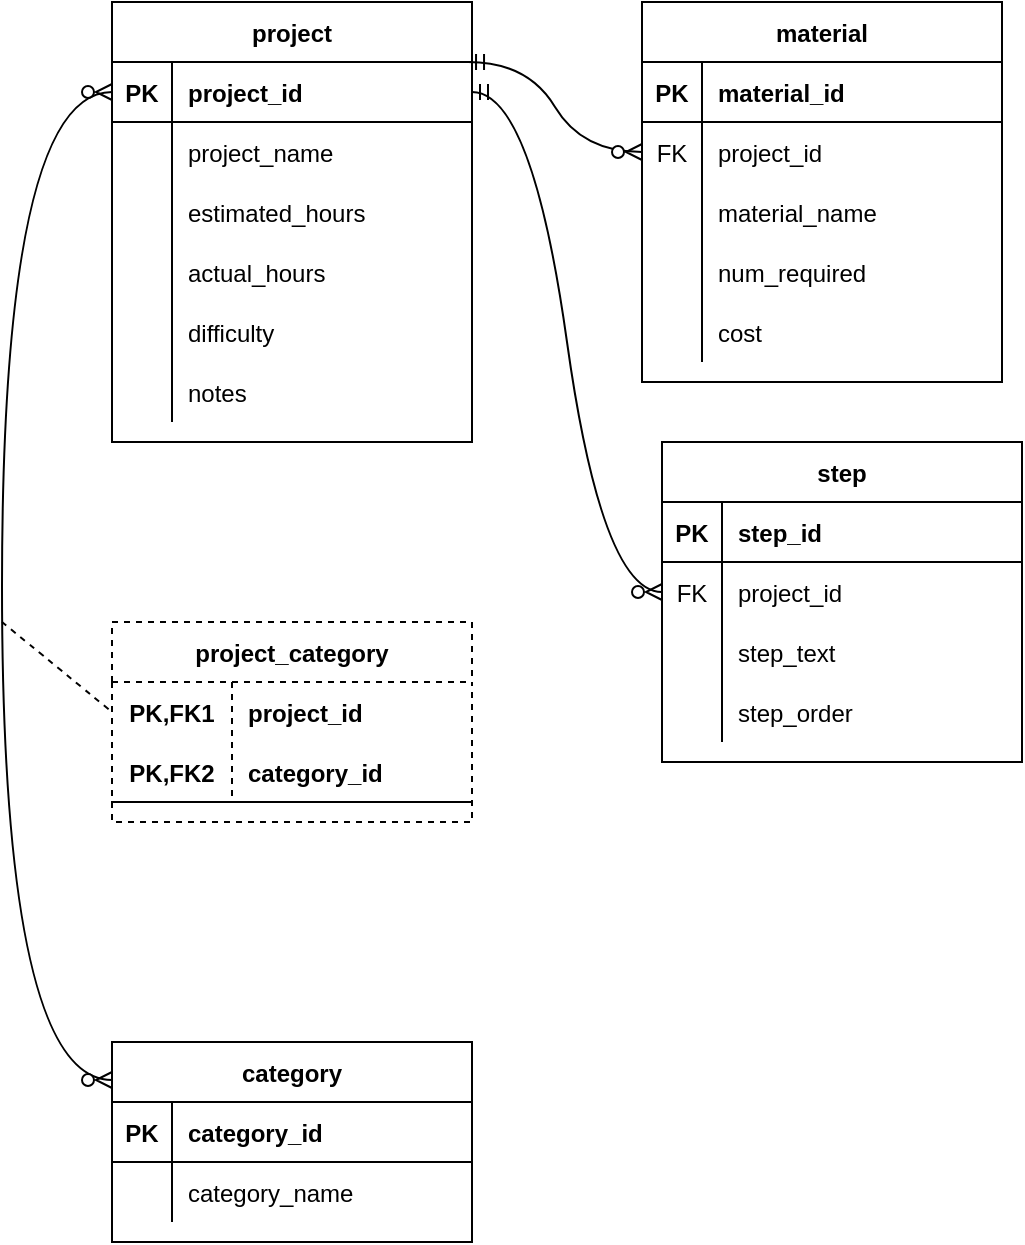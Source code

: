 <mxfile version="20.2.3" type="device"><diagram id="7inVzJmUlEYqIIANhHGP" name="Page-1"><mxGraphModel dx="1422" dy="865" grid="1" gridSize="10" guides="1" tooltips="1" connect="1" arrows="1" fold="1" page="1" pageScale="1" pageWidth="850" pageHeight="1100" math="0" shadow="0"><root><mxCell id="0"/><mxCell id="1" parent="0"/><mxCell id="TeSmfgYVhJ9g2nuKkiF_-1" value="project" style="shape=table;startSize=30;container=1;collapsible=1;childLayout=tableLayout;fixedRows=1;rowLines=0;fontStyle=1;align=center;resizeLast=1;" vertex="1" parent="1"><mxGeometry x="85" y="130" width="180" height="220" as="geometry"/></mxCell><mxCell id="TeSmfgYVhJ9g2nuKkiF_-2" value="" style="shape=tableRow;horizontal=0;startSize=0;swimlaneHead=0;swimlaneBody=0;fillColor=none;collapsible=0;dropTarget=0;points=[[0,0.5],[1,0.5]];portConstraint=eastwest;top=0;left=0;right=0;bottom=1;" vertex="1" parent="TeSmfgYVhJ9g2nuKkiF_-1"><mxGeometry y="30" width="180" height="30" as="geometry"/></mxCell><mxCell id="TeSmfgYVhJ9g2nuKkiF_-3" value="PK" style="shape=partialRectangle;connectable=0;fillColor=none;top=0;left=0;bottom=0;right=0;fontStyle=1;overflow=hidden;" vertex="1" parent="TeSmfgYVhJ9g2nuKkiF_-2"><mxGeometry width="30" height="30" as="geometry"><mxRectangle width="30" height="30" as="alternateBounds"/></mxGeometry></mxCell><mxCell id="TeSmfgYVhJ9g2nuKkiF_-4" value="project_id" style="shape=partialRectangle;connectable=0;fillColor=none;top=0;left=0;bottom=0;right=0;align=left;spacingLeft=6;fontStyle=1;overflow=hidden;" vertex="1" parent="TeSmfgYVhJ9g2nuKkiF_-2"><mxGeometry x="30" width="150" height="30" as="geometry"><mxRectangle width="150" height="30" as="alternateBounds"/></mxGeometry></mxCell><mxCell id="TeSmfgYVhJ9g2nuKkiF_-5" value="" style="shape=tableRow;horizontal=0;startSize=0;swimlaneHead=0;swimlaneBody=0;fillColor=none;collapsible=0;dropTarget=0;points=[[0,0.5],[1,0.5]];portConstraint=eastwest;top=0;left=0;right=0;bottom=0;" vertex="1" parent="TeSmfgYVhJ9g2nuKkiF_-1"><mxGeometry y="60" width="180" height="30" as="geometry"/></mxCell><mxCell id="TeSmfgYVhJ9g2nuKkiF_-6" value="" style="shape=partialRectangle;connectable=0;fillColor=none;top=0;left=0;bottom=0;right=0;editable=1;overflow=hidden;" vertex="1" parent="TeSmfgYVhJ9g2nuKkiF_-5"><mxGeometry width="30" height="30" as="geometry"><mxRectangle width="30" height="30" as="alternateBounds"/></mxGeometry></mxCell><mxCell id="TeSmfgYVhJ9g2nuKkiF_-7" value="project_name" style="shape=partialRectangle;connectable=0;fillColor=none;top=0;left=0;bottom=0;right=0;align=left;spacingLeft=6;overflow=hidden;" vertex="1" parent="TeSmfgYVhJ9g2nuKkiF_-5"><mxGeometry x="30" width="150" height="30" as="geometry"><mxRectangle width="150" height="30" as="alternateBounds"/></mxGeometry></mxCell><mxCell id="TeSmfgYVhJ9g2nuKkiF_-8" value="" style="shape=tableRow;horizontal=0;startSize=0;swimlaneHead=0;swimlaneBody=0;fillColor=none;collapsible=0;dropTarget=0;points=[[0,0.5],[1,0.5]];portConstraint=eastwest;top=0;left=0;right=0;bottom=0;" vertex="1" parent="TeSmfgYVhJ9g2nuKkiF_-1"><mxGeometry y="90" width="180" height="30" as="geometry"/></mxCell><mxCell id="TeSmfgYVhJ9g2nuKkiF_-9" value="" style="shape=partialRectangle;connectable=0;fillColor=none;top=0;left=0;bottom=0;right=0;editable=1;overflow=hidden;" vertex="1" parent="TeSmfgYVhJ9g2nuKkiF_-8"><mxGeometry width="30" height="30" as="geometry"><mxRectangle width="30" height="30" as="alternateBounds"/></mxGeometry></mxCell><mxCell id="TeSmfgYVhJ9g2nuKkiF_-10" value="estimated_hours" style="shape=partialRectangle;connectable=0;fillColor=none;top=0;left=0;bottom=0;right=0;align=left;spacingLeft=6;overflow=hidden;" vertex="1" parent="TeSmfgYVhJ9g2nuKkiF_-8"><mxGeometry x="30" width="150" height="30" as="geometry"><mxRectangle width="150" height="30" as="alternateBounds"/></mxGeometry></mxCell><mxCell id="TeSmfgYVhJ9g2nuKkiF_-11" value="" style="shape=tableRow;horizontal=0;startSize=0;swimlaneHead=0;swimlaneBody=0;fillColor=none;collapsible=0;dropTarget=0;points=[[0,0.5],[1,0.5]];portConstraint=eastwest;top=0;left=0;right=0;bottom=0;" vertex="1" parent="TeSmfgYVhJ9g2nuKkiF_-1"><mxGeometry y="120" width="180" height="30" as="geometry"/></mxCell><mxCell id="TeSmfgYVhJ9g2nuKkiF_-12" value="" style="shape=partialRectangle;connectable=0;fillColor=none;top=0;left=0;bottom=0;right=0;editable=1;overflow=hidden;" vertex="1" parent="TeSmfgYVhJ9g2nuKkiF_-11"><mxGeometry width="30" height="30" as="geometry"><mxRectangle width="30" height="30" as="alternateBounds"/></mxGeometry></mxCell><mxCell id="TeSmfgYVhJ9g2nuKkiF_-13" value="actual_hours" style="shape=partialRectangle;connectable=0;fillColor=none;top=0;left=0;bottom=0;right=0;align=left;spacingLeft=6;overflow=hidden;" vertex="1" parent="TeSmfgYVhJ9g2nuKkiF_-11"><mxGeometry x="30" width="150" height="30" as="geometry"><mxRectangle width="150" height="30" as="alternateBounds"/></mxGeometry></mxCell><mxCell id="TeSmfgYVhJ9g2nuKkiF_-66" style="shape=tableRow;horizontal=0;startSize=0;swimlaneHead=0;swimlaneBody=0;fillColor=none;collapsible=0;dropTarget=0;points=[[0,0.5],[1,0.5]];portConstraint=eastwest;top=0;left=0;right=0;bottom=0;" vertex="1" parent="TeSmfgYVhJ9g2nuKkiF_-1"><mxGeometry y="150" width="180" height="30" as="geometry"/></mxCell><mxCell id="TeSmfgYVhJ9g2nuKkiF_-67" style="shape=partialRectangle;connectable=0;fillColor=none;top=0;left=0;bottom=0;right=0;editable=1;overflow=hidden;" vertex="1" parent="TeSmfgYVhJ9g2nuKkiF_-66"><mxGeometry width="30" height="30" as="geometry"><mxRectangle width="30" height="30" as="alternateBounds"/></mxGeometry></mxCell><mxCell id="TeSmfgYVhJ9g2nuKkiF_-68" value="difficulty" style="shape=partialRectangle;connectable=0;fillColor=none;top=0;left=0;bottom=0;right=0;align=left;spacingLeft=6;overflow=hidden;" vertex="1" parent="TeSmfgYVhJ9g2nuKkiF_-66"><mxGeometry x="30" width="150" height="30" as="geometry"><mxRectangle width="150" height="30" as="alternateBounds"/></mxGeometry></mxCell><mxCell id="TeSmfgYVhJ9g2nuKkiF_-69" style="shape=tableRow;horizontal=0;startSize=0;swimlaneHead=0;swimlaneBody=0;fillColor=none;collapsible=0;dropTarget=0;points=[[0,0.5],[1,0.5]];portConstraint=eastwest;top=0;left=0;right=0;bottom=0;" vertex="1" parent="TeSmfgYVhJ9g2nuKkiF_-1"><mxGeometry y="180" width="180" height="30" as="geometry"/></mxCell><mxCell id="TeSmfgYVhJ9g2nuKkiF_-70" style="shape=partialRectangle;connectable=0;fillColor=none;top=0;left=0;bottom=0;right=0;editable=1;overflow=hidden;" vertex="1" parent="TeSmfgYVhJ9g2nuKkiF_-69"><mxGeometry width="30" height="30" as="geometry"><mxRectangle width="30" height="30" as="alternateBounds"/></mxGeometry></mxCell><mxCell id="TeSmfgYVhJ9g2nuKkiF_-71" value="notes" style="shape=partialRectangle;connectable=0;fillColor=none;top=0;left=0;bottom=0;right=0;align=left;spacingLeft=6;overflow=hidden;" vertex="1" parent="TeSmfgYVhJ9g2nuKkiF_-69"><mxGeometry x="30" width="150" height="30" as="geometry"><mxRectangle width="150" height="30" as="alternateBounds"/></mxGeometry></mxCell><mxCell id="TeSmfgYVhJ9g2nuKkiF_-14" value="material" style="shape=table;startSize=30;container=1;collapsible=1;childLayout=tableLayout;fixedRows=1;rowLines=0;fontStyle=1;align=center;resizeLast=1;" vertex="1" parent="1"><mxGeometry x="350" y="130" width="180" height="190" as="geometry"/></mxCell><mxCell id="TeSmfgYVhJ9g2nuKkiF_-15" value="" style="shape=tableRow;horizontal=0;startSize=0;swimlaneHead=0;swimlaneBody=0;fillColor=none;collapsible=0;dropTarget=0;points=[[0,0.5],[1,0.5]];portConstraint=eastwest;top=0;left=0;right=0;bottom=1;" vertex="1" parent="TeSmfgYVhJ9g2nuKkiF_-14"><mxGeometry y="30" width="180" height="30" as="geometry"/></mxCell><mxCell id="TeSmfgYVhJ9g2nuKkiF_-16" value="PK" style="shape=partialRectangle;connectable=0;fillColor=none;top=0;left=0;bottom=0;right=0;fontStyle=1;overflow=hidden;" vertex="1" parent="TeSmfgYVhJ9g2nuKkiF_-15"><mxGeometry width="30" height="30" as="geometry"><mxRectangle width="30" height="30" as="alternateBounds"/></mxGeometry></mxCell><mxCell id="TeSmfgYVhJ9g2nuKkiF_-17" value="material_id" style="shape=partialRectangle;connectable=0;fillColor=none;top=0;left=0;bottom=0;right=0;align=left;spacingLeft=6;fontStyle=1;overflow=hidden;" vertex="1" parent="TeSmfgYVhJ9g2nuKkiF_-15"><mxGeometry x="30" width="150" height="30" as="geometry"><mxRectangle width="150" height="30" as="alternateBounds"/></mxGeometry></mxCell><mxCell id="TeSmfgYVhJ9g2nuKkiF_-18" value="" style="shape=tableRow;horizontal=0;startSize=0;swimlaneHead=0;swimlaneBody=0;fillColor=none;collapsible=0;dropTarget=0;points=[[0,0.5],[1,0.5]];portConstraint=eastwest;top=0;left=0;right=0;bottom=0;" vertex="1" parent="TeSmfgYVhJ9g2nuKkiF_-14"><mxGeometry y="60" width="180" height="30" as="geometry"/></mxCell><mxCell id="TeSmfgYVhJ9g2nuKkiF_-19" value="FK" style="shape=partialRectangle;connectable=0;fillColor=none;top=0;left=0;bottom=0;right=0;editable=1;overflow=hidden;" vertex="1" parent="TeSmfgYVhJ9g2nuKkiF_-18"><mxGeometry width="30" height="30" as="geometry"><mxRectangle width="30" height="30" as="alternateBounds"/></mxGeometry></mxCell><mxCell id="TeSmfgYVhJ9g2nuKkiF_-20" value="project_id" style="shape=partialRectangle;connectable=0;fillColor=none;top=0;left=0;bottom=0;right=0;align=left;spacingLeft=6;overflow=hidden;" vertex="1" parent="TeSmfgYVhJ9g2nuKkiF_-18"><mxGeometry x="30" width="150" height="30" as="geometry"><mxRectangle width="150" height="30" as="alternateBounds"/></mxGeometry></mxCell><mxCell id="TeSmfgYVhJ9g2nuKkiF_-21" value="" style="shape=tableRow;horizontal=0;startSize=0;swimlaneHead=0;swimlaneBody=0;fillColor=none;collapsible=0;dropTarget=0;points=[[0,0.5],[1,0.5]];portConstraint=eastwest;top=0;left=0;right=0;bottom=0;" vertex="1" parent="TeSmfgYVhJ9g2nuKkiF_-14"><mxGeometry y="90" width="180" height="30" as="geometry"/></mxCell><mxCell id="TeSmfgYVhJ9g2nuKkiF_-22" value="" style="shape=partialRectangle;connectable=0;fillColor=none;top=0;left=0;bottom=0;right=0;editable=1;overflow=hidden;" vertex="1" parent="TeSmfgYVhJ9g2nuKkiF_-21"><mxGeometry width="30" height="30" as="geometry"><mxRectangle width="30" height="30" as="alternateBounds"/></mxGeometry></mxCell><mxCell id="TeSmfgYVhJ9g2nuKkiF_-23" value="material_name" style="shape=partialRectangle;connectable=0;fillColor=none;top=0;left=0;bottom=0;right=0;align=left;spacingLeft=6;overflow=hidden;" vertex="1" parent="TeSmfgYVhJ9g2nuKkiF_-21"><mxGeometry x="30" width="150" height="30" as="geometry"><mxRectangle width="150" height="30" as="alternateBounds"/></mxGeometry></mxCell><mxCell id="TeSmfgYVhJ9g2nuKkiF_-24" value="" style="shape=tableRow;horizontal=0;startSize=0;swimlaneHead=0;swimlaneBody=0;fillColor=none;collapsible=0;dropTarget=0;points=[[0,0.5],[1,0.5]];portConstraint=eastwest;top=0;left=0;right=0;bottom=0;" vertex="1" parent="TeSmfgYVhJ9g2nuKkiF_-14"><mxGeometry y="120" width="180" height="30" as="geometry"/></mxCell><mxCell id="TeSmfgYVhJ9g2nuKkiF_-25" value="" style="shape=partialRectangle;connectable=0;fillColor=none;top=0;left=0;bottom=0;right=0;editable=1;overflow=hidden;" vertex="1" parent="TeSmfgYVhJ9g2nuKkiF_-24"><mxGeometry width="30" height="30" as="geometry"><mxRectangle width="30" height="30" as="alternateBounds"/></mxGeometry></mxCell><mxCell id="TeSmfgYVhJ9g2nuKkiF_-26" value="num_required" style="shape=partialRectangle;connectable=0;fillColor=none;top=0;left=0;bottom=0;right=0;align=left;spacingLeft=6;overflow=hidden;" vertex="1" parent="TeSmfgYVhJ9g2nuKkiF_-24"><mxGeometry x="30" width="150" height="30" as="geometry"><mxRectangle width="150" height="30" as="alternateBounds"/></mxGeometry></mxCell><mxCell id="TeSmfgYVhJ9g2nuKkiF_-72" style="shape=tableRow;horizontal=0;startSize=0;swimlaneHead=0;swimlaneBody=0;fillColor=none;collapsible=0;dropTarget=0;points=[[0,0.5],[1,0.5]];portConstraint=eastwest;top=0;left=0;right=0;bottom=0;" vertex="1" parent="TeSmfgYVhJ9g2nuKkiF_-14"><mxGeometry y="150" width="180" height="30" as="geometry"/></mxCell><mxCell id="TeSmfgYVhJ9g2nuKkiF_-73" style="shape=partialRectangle;connectable=0;fillColor=none;top=0;left=0;bottom=0;right=0;editable=1;overflow=hidden;" vertex="1" parent="TeSmfgYVhJ9g2nuKkiF_-72"><mxGeometry width="30" height="30" as="geometry"><mxRectangle width="30" height="30" as="alternateBounds"/></mxGeometry></mxCell><mxCell id="TeSmfgYVhJ9g2nuKkiF_-74" value="cost" style="shape=partialRectangle;connectable=0;fillColor=none;top=0;left=0;bottom=0;right=0;align=left;spacingLeft=6;overflow=hidden;" vertex="1" parent="TeSmfgYVhJ9g2nuKkiF_-72"><mxGeometry x="30" width="150" height="30" as="geometry"><mxRectangle width="150" height="30" as="alternateBounds"/></mxGeometry></mxCell><mxCell id="TeSmfgYVhJ9g2nuKkiF_-27" value="step" style="shape=table;startSize=30;container=1;collapsible=1;childLayout=tableLayout;fixedRows=1;rowLines=0;fontStyle=1;align=center;resizeLast=1;" vertex="1" parent="1"><mxGeometry x="360" y="350" width="180" height="160" as="geometry"/></mxCell><mxCell id="TeSmfgYVhJ9g2nuKkiF_-28" value="" style="shape=tableRow;horizontal=0;startSize=0;swimlaneHead=0;swimlaneBody=0;fillColor=none;collapsible=0;dropTarget=0;points=[[0,0.5],[1,0.5]];portConstraint=eastwest;top=0;left=0;right=0;bottom=1;" vertex="1" parent="TeSmfgYVhJ9g2nuKkiF_-27"><mxGeometry y="30" width="180" height="30" as="geometry"/></mxCell><mxCell id="TeSmfgYVhJ9g2nuKkiF_-29" value="PK" style="shape=partialRectangle;connectable=0;fillColor=none;top=0;left=0;bottom=0;right=0;fontStyle=1;overflow=hidden;" vertex="1" parent="TeSmfgYVhJ9g2nuKkiF_-28"><mxGeometry width="30" height="30" as="geometry"><mxRectangle width="30" height="30" as="alternateBounds"/></mxGeometry></mxCell><mxCell id="TeSmfgYVhJ9g2nuKkiF_-30" value="step_id" style="shape=partialRectangle;connectable=0;fillColor=none;top=0;left=0;bottom=0;right=0;align=left;spacingLeft=6;fontStyle=1;overflow=hidden;" vertex="1" parent="TeSmfgYVhJ9g2nuKkiF_-28"><mxGeometry x="30" width="150" height="30" as="geometry"><mxRectangle width="150" height="30" as="alternateBounds"/></mxGeometry></mxCell><mxCell id="TeSmfgYVhJ9g2nuKkiF_-31" value="" style="shape=tableRow;horizontal=0;startSize=0;swimlaneHead=0;swimlaneBody=0;fillColor=none;collapsible=0;dropTarget=0;points=[[0,0.5],[1,0.5]];portConstraint=eastwest;top=0;left=0;right=0;bottom=0;" vertex="1" parent="TeSmfgYVhJ9g2nuKkiF_-27"><mxGeometry y="60" width="180" height="30" as="geometry"/></mxCell><mxCell id="TeSmfgYVhJ9g2nuKkiF_-32" value="FK" style="shape=partialRectangle;connectable=0;fillColor=none;top=0;left=0;bottom=0;right=0;editable=1;overflow=hidden;" vertex="1" parent="TeSmfgYVhJ9g2nuKkiF_-31"><mxGeometry width="30" height="30" as="geometry"><mxRectangle width="30" height="30" as="alternateBounds"/></mxGeometry></mxCell><mxCell id="TeSmfgYVhJ9g2nuKkiF_-33" value="project_id" style="shape=partialRectangle;connectable=0;fillColor=none;top=0;left=0;bottom=0;right=0;align=left;spacingLeft=6;overflow=hidden;" vertex="1" parent="TeSmfgYVhJ9g2nuKkiF_-31"><mxGeometry x="30" width="150" height="30" as="geometry"><mxRectangle width="150" height="30" as="alternateBounds"/></mxGeometry></mxCell><mxCell id="TeSmfgYVhJ9g2nuKkiF_-34" value="" style="shape=tableRow;horizontal=0;startSize=0;swimlaneHead=0;swimlaneBody=0;fillColor=none;collapsible=0;dropTarget=0;points=[[0,0.5],[1,0.5]];portConstraint=eastwest;top=0;left=0;right=0;bottom=0;" vertex="1" parent="TeSmfgYVhJ9g2nuKkiF_-27"><mxGeometry y="90" width="180" height="30" as="geometry"/></mxCell><mxCell id="TeSmfgYVhJ9g2nuKkiF_-35" value="" style="shape=partialRectangle;connectable=0;fillColor=none;top=0;left=0;bottom=0;right=0;editable=1;overflow=hidden;" vertex="1" parent="TeSmfgYVhJ9g2nuKkiF_-34"><mxGeometry width="30" height="30" as="geometry"><mxRectangle width="30" height="30" as="alternateBounds"/></mxGeometry></mxCell><mxCell id="TeSmfgYVhJ9g2nuKkiF_-36" value="step_text" style="shape=partialRectangle;connectable=0;fillColor=none;top=0;left=0;bottom=0;right=0;align=left;spacingLeft=6;overflow=hidden;" vertex="1" parent="TeSmfgYVhJ9g2nuKkiF_-34"><mxGeometry x="30" width="150" height="30" as="geometry"><mxRectangle width="150" height="30" as="alternateBounds"/></mxGeometry></mxCell><mxCell id="TeSmfgYVhJ9g2nuKkiF_-37" value="" style="shape=tableRow;horizontal=0;startSize=0;swimlaneHead=0;swimlaneBody=0;fillColor=none;collapsible=0;dropTarget=0;points=[[0,0.5],[1,0.5]];portConstraint=eastwest;top=0;left=0;right=0;bottom=0;" vertex="1" parent="TeSmfgYVhJ9g2nuKkiF_-27"><mxGeometry y="120" width="180" height="30" as="geometry"/></mxCell><mxCell id="TeSmfgYVhJ9g2nuKkiF_-38" value="" style="shape=partialRectangle;connectable=0;fillColor=none;top=0;left=0;bottom=0;right=0;editable=1;overflow=hidden;" vertex="1" parent="TeSmfgYVhJ9g2nuKkiF_-37"><mxGeometry width="30" height="30" as="geometry"><mxRectangle width="30" height="30" as="alternateBounds"/></mxGeometry></mxCell><mxCell id="TeSmfgYVhJ9g2nuKkiF_-39" value="step_order" style="shape=partialRectangle;connectable=0;fillColor=none;top=0;left=0;bottom=0;right=0;align=left;spacingLeft=6;overflow=hidden;" vertex="1" parent="TeSmfgYVhJ9g2nuKkiF_-37"><mxGeometry x="30" width="150" height="30" as="geometry"><mxRectangle width="150" height="30" as="alternateBounds"/></mxGeometry></mxCell><mxCell id="TeSmfgYVhJ9g2nuKkiF_-40" value="category" style="shape=table;startSize=30;container=1;collapsible=1;childLayout=tableLayout;fixedRows=1;rowLines=0;fontStyle=1;align=center;resizeLast=1;" vertex="1" parent="1"><mxGeometry x="85" y="650" width="180" height="100" as="geometry"/></mxCell><mxCell id="TeSmfgYVhJ9g2nuKkiF_-41" value="" style="shape=tableRow;horizontal=0;startSize=0;swimlaneHead=0;swimlaneBody=0;fillColor=none;collapsible=0;dropTarget=0;points=[[0,0.5],[1,0.5]];portConstraint=eastwest;top=0;left=0;right=0;bottom=1;" vertex="1" parent="TeSmfgYVhJ9g2nuKkiF_-40"><mxGeometry y="30" width="180" height="30" as="geometry"/></mxCell><mxCell id="TeSmfgYVhJ9g2nuKkiF_-42" value="PK" style="shape=partialRectangle;connectable=0;fillColor=none;top=0;left=0;bottom=0;right=0;fontStyle=1;overflow=hidden;" vertex="1" parent="TeSmfgYVhJ9g2nuKkiF_-41"><mxGeometry width="30" height="30" as="geometry"><mxRectangle width="30" height="30" as="alternateBounds"/></mxGeometry></mxCell><mxCell id="TeSmfgYVhJ9g2nuKkiF_-43" value="category_id" style="shape=partialRectangle;connectable=0;fillColor=none;top=0;left=0;bottom=0;right=0;align=left;spacingLeft=6;fontStyle=1;overflow=hidden;" vertex="1" parent="TeSmfgYVhJ9g2nuKkiF_-41"><mxGeometry x="30" width="150" height="30" as="geometry"><mxRectangle width="150" height="30" as="alternateBounds"/></mxGeometry></mxCell><mxCell id="TeSmfgYVhJ9g2nuKkiF_-44" value="" style="shape=tableRow;horizontal=0;startSize=0;swimlaneHead=0;swimlaneBody=0;fillColor=none;collapsible=0;dropTarget=0;points=[[0,0.5],[1,0.5]];portConstraint=eastwest;top=0;left=0;right=0;bottom=0;" vertex="1" parent="TeSmfgYVhJ9g2nuKkiF_-40"><mxGeometry y="60" width="180" height="30" as="geometry"/></mxCell><mxCell id="TeSmfgYVhJ9g2nuKkiF_-45" value="" style="shape=partialRectangle;connectable=0;fillColor=none;top=0;left=0;bottom=0;right=0;editable=1;overflow=hidden;" vertex="1" parent="TeSmfgYVhJ9g2nuKkiF_-44"><mxGeometry width="30" height="30" as="geometry"><mxRectangle width="30" height="30" as="alternateBounds"/></mxGeometry></mxCell><mxCell id="TeSmfgYVhJ9g2nuKkiF_-46" value="category_name" style="shape=partialRectangle;connectable=0;fillColor=none;top=0;left=0;bottom=0;right=0;align=left;spacingLeft=6;overflow=hidden;" vertex="1" parent="TeSmfgYVhJ9g2nuKkiF_-44"><mxGeometry x="30" width="150" height="30" as="geometry"><mxRectangle width="150" height="30" as="alternateBounds"/></mxGeometry></mxCell><mxCell id="TeSmfgYVhJ9g2nuKkiF_-53" value="project_category" style="shape=table;startSize=30;container=1;collapsible=1;childLayout=tableLayout;fixedRows=1;rowLines=0;fontStyle=1;align=center;resizeLast=1;dashed=1;" vertex="1" parent="1"><mxGeometry x="85" y="440" width="180" height="100" as="geometry"/></mxCell><mxCell id="TeSmfgYVhJ9g2nuKkiF_-54" value="" style="shape=tableRow;horizontal=0;startSize=0;swimlaneHead=0;swimlaneBody=0;fillColor=none;collapsible=0;dropTarget=0;points=[[0,0.5],[1,0.5]];portConstraint=eastwest;top=0;left=0;right=0;bottom=0;dashed=1;" vertex="1" parent="TeSmfgYVhJ9g2nuKkiF_-53"><mxGeometry y="30" width="180" height="30" as="geometry"/></mxCell><mxCell id="TeSmfgYVhJ9g2nuKkiF_-55" value="PK,FK1" style="shape=partialRectangle;connectable=0;fillColor=none;top=0;left=0;bottom=0;right=0;fontStyle=1;overflow=hidden;" vertex="1" parent="TeSmfgYVhJ9g2nuKkiF_-54"><mxGeometry width="60" height="30" as="geometry"><mxRectangle width="60" height="30" as="alternateBounds"/></mxGeometry></mxCell><mxCell id="TeSmfgYVhJ9g2nuKkiF_-56" value="project_id" style="shape=partialRectangle;connectable=0;fillColor=none;top=0;left=0;bottom=0;right=0;align=left;spacingLeft=6;fontStyle=1;overflow=hidden;" vertex="1" parent="TeSmfgYVhJ9g2nuKkiF_-54"><mxGeometry x="60" width="120" height="30" as="geometry"><mxRectangle width="120" height="30" as="alternateBounds"/></mxGeometry></mxCell><mxCell id="TeSmfgYVhJ9g2nuKkiF_-57" value="" style="shape=tableRow;horizontal=0;startSize=0;swimlaneHead=0;swimlaneBody=0;fillColor=none;collapsible=0;dropTarget=0;points=[[0,0.5],[1,0.5]];portConstraint=eastwest;top=0;left=0;right=0;bottom=1;" vertex="1" parent="TeSmfgYVhJ9g2nuKkiF_-53"><mxGeometry y="60" width="180" height="30" as="geometry"/></mxCell><mxCell id="TeSmfgYVhJ9g2nuKkiF_-58" value="PK,FK2" style="shape=partialRectangle;connectable=0;fillColor=none;top=0;left=0;bottom=0;right=0;fontStyle=1;overflow=hidden;" vertex="1" parent="TeSmfgYVhJ9g2nuKkiF_-57"><mxGeometry width="60" height="30" as="geometry"><mxRectangle width="60" height="30" as="alternateBounds"/></mxGeometry></mxCell><mxCell id="TeSmfgYVhJ9g2nuKkiF_-59" value="category_id" style="shape=partialRectangle;connectable=0;fillColor=none;top=0;left=0;bottom=0;right=0;align=left;spacingLeft=6;fontStyle=1;overflow=hidden;" vertex="1" parent="TeSmfgYVhJ9g2nuKkiF_-57"><mxGeometry x="60" width="120" height="30" as="geometry"><mxRectangle width="120" height="30" as="alternateBounds"/></mxGeometry></mxCell><mxCell id="TeSmfgYVhJ9g2nuKkiF_-75" value="" style="fontSize=12;html=1;endArrow=ERzeroToMany;endFill=1;startArrow=ERzeroToMany;rounded=0;entryX=0;entryY=0.5;entryDx=0;entryDy=0;exitX=0;exitY=0.19;exitDx=0;exitDy=0;exitPerimeter=0;edgeStyle=orthogonalEdgeStyle;curved=1;" edge="1" parent="1" source="TeSmfgYVhJ9g2nuKkiF_-40" target="TeSmfgYVhJ9g2nuKkiF_-2"><mxGeometry width="100" height="100" relative="1" as="geometry"><mxPoint x="530" y="490" as="sourcePoint"/><mxPoint x="630" y="390" as="targetPoint"/><Array as="points"><mxPoint x="30" y="669"/><mxPoint x="30" y="175"/></Array></mxGeometry></mxCell><mxCell id="TeSmfgYVhJ9g2nuKkiF_-76" value="" style="endArrow=none;html=1;rounded=0;curved=1;entryX=0;entryY=0.5;entryDx=0;entryDy=0;dashed=1;" edge="1" parent="1" target="TeSmfgYVhJ9g2nuKkiF_-54"><mxGeometry relative="1" as="geometry"><mxPoint x="30" y="440" as="sourcePoint"/><mxPoint x="660" y="440" as="targetPoint"/></mxGeometry></mxCell><mxCell id="TeSmfgYVhJ9g2nuKkiF_-77" value="" style="edgeStyle=entityRelationEdgeStyle;fontSize=12;html=1;endArrow=ERzeroToMany;startArrow=ERmandOne;rounded=0;curved=1;exitX=0.989;exitY=0;exitDx=0;exitDy=0;exitPerimeter=0;entryX=0;entryY=0.5;entryDx=0;entryDy=0;" edge="1" parent="1" source="TeSmfgYVhJ9g2nuKkiF_-2" target="TeSmfgYVhJ9g2nuKkiF_-18"><mxGeometry width="100" height="100" relative="1" as="geometry"><mxPoint x="530" y="490" as="sourcePoint"/><mxPoint x="630" y="390" as="targetPoint"/></mxGeometry></mxCell><mxCell id="TeSmfgYVhJ9g2nuKkiF_-78" value="" style="edgeStyle=entityRelationEdgeStyle;fontSize=12;html=1;endArrow=ERzeroToMany;startArrow=ERmandOne;rounded=0;curved=1;exitX=1;exitY=0.5;exitDx=0;exitDy=0;entryX=0;entryY=0.5;entryDx=0;entryDy=0;" edge="1" parent="1" source="TeSmfgYVhJ9g2nuKkiF_-2" target="TeSmfgYVhJ9g2nuKkiF_-31"><mxGeometry width="100" height="100" relative="1" as="geometry"><mxPoint x="273.02" y="170" as="sourcePoint"/><mxPoint x="360" y="215" as="targetPoint"/></mxGeometry></mxCell></root></mxGraphModel></diagram></mxfile>